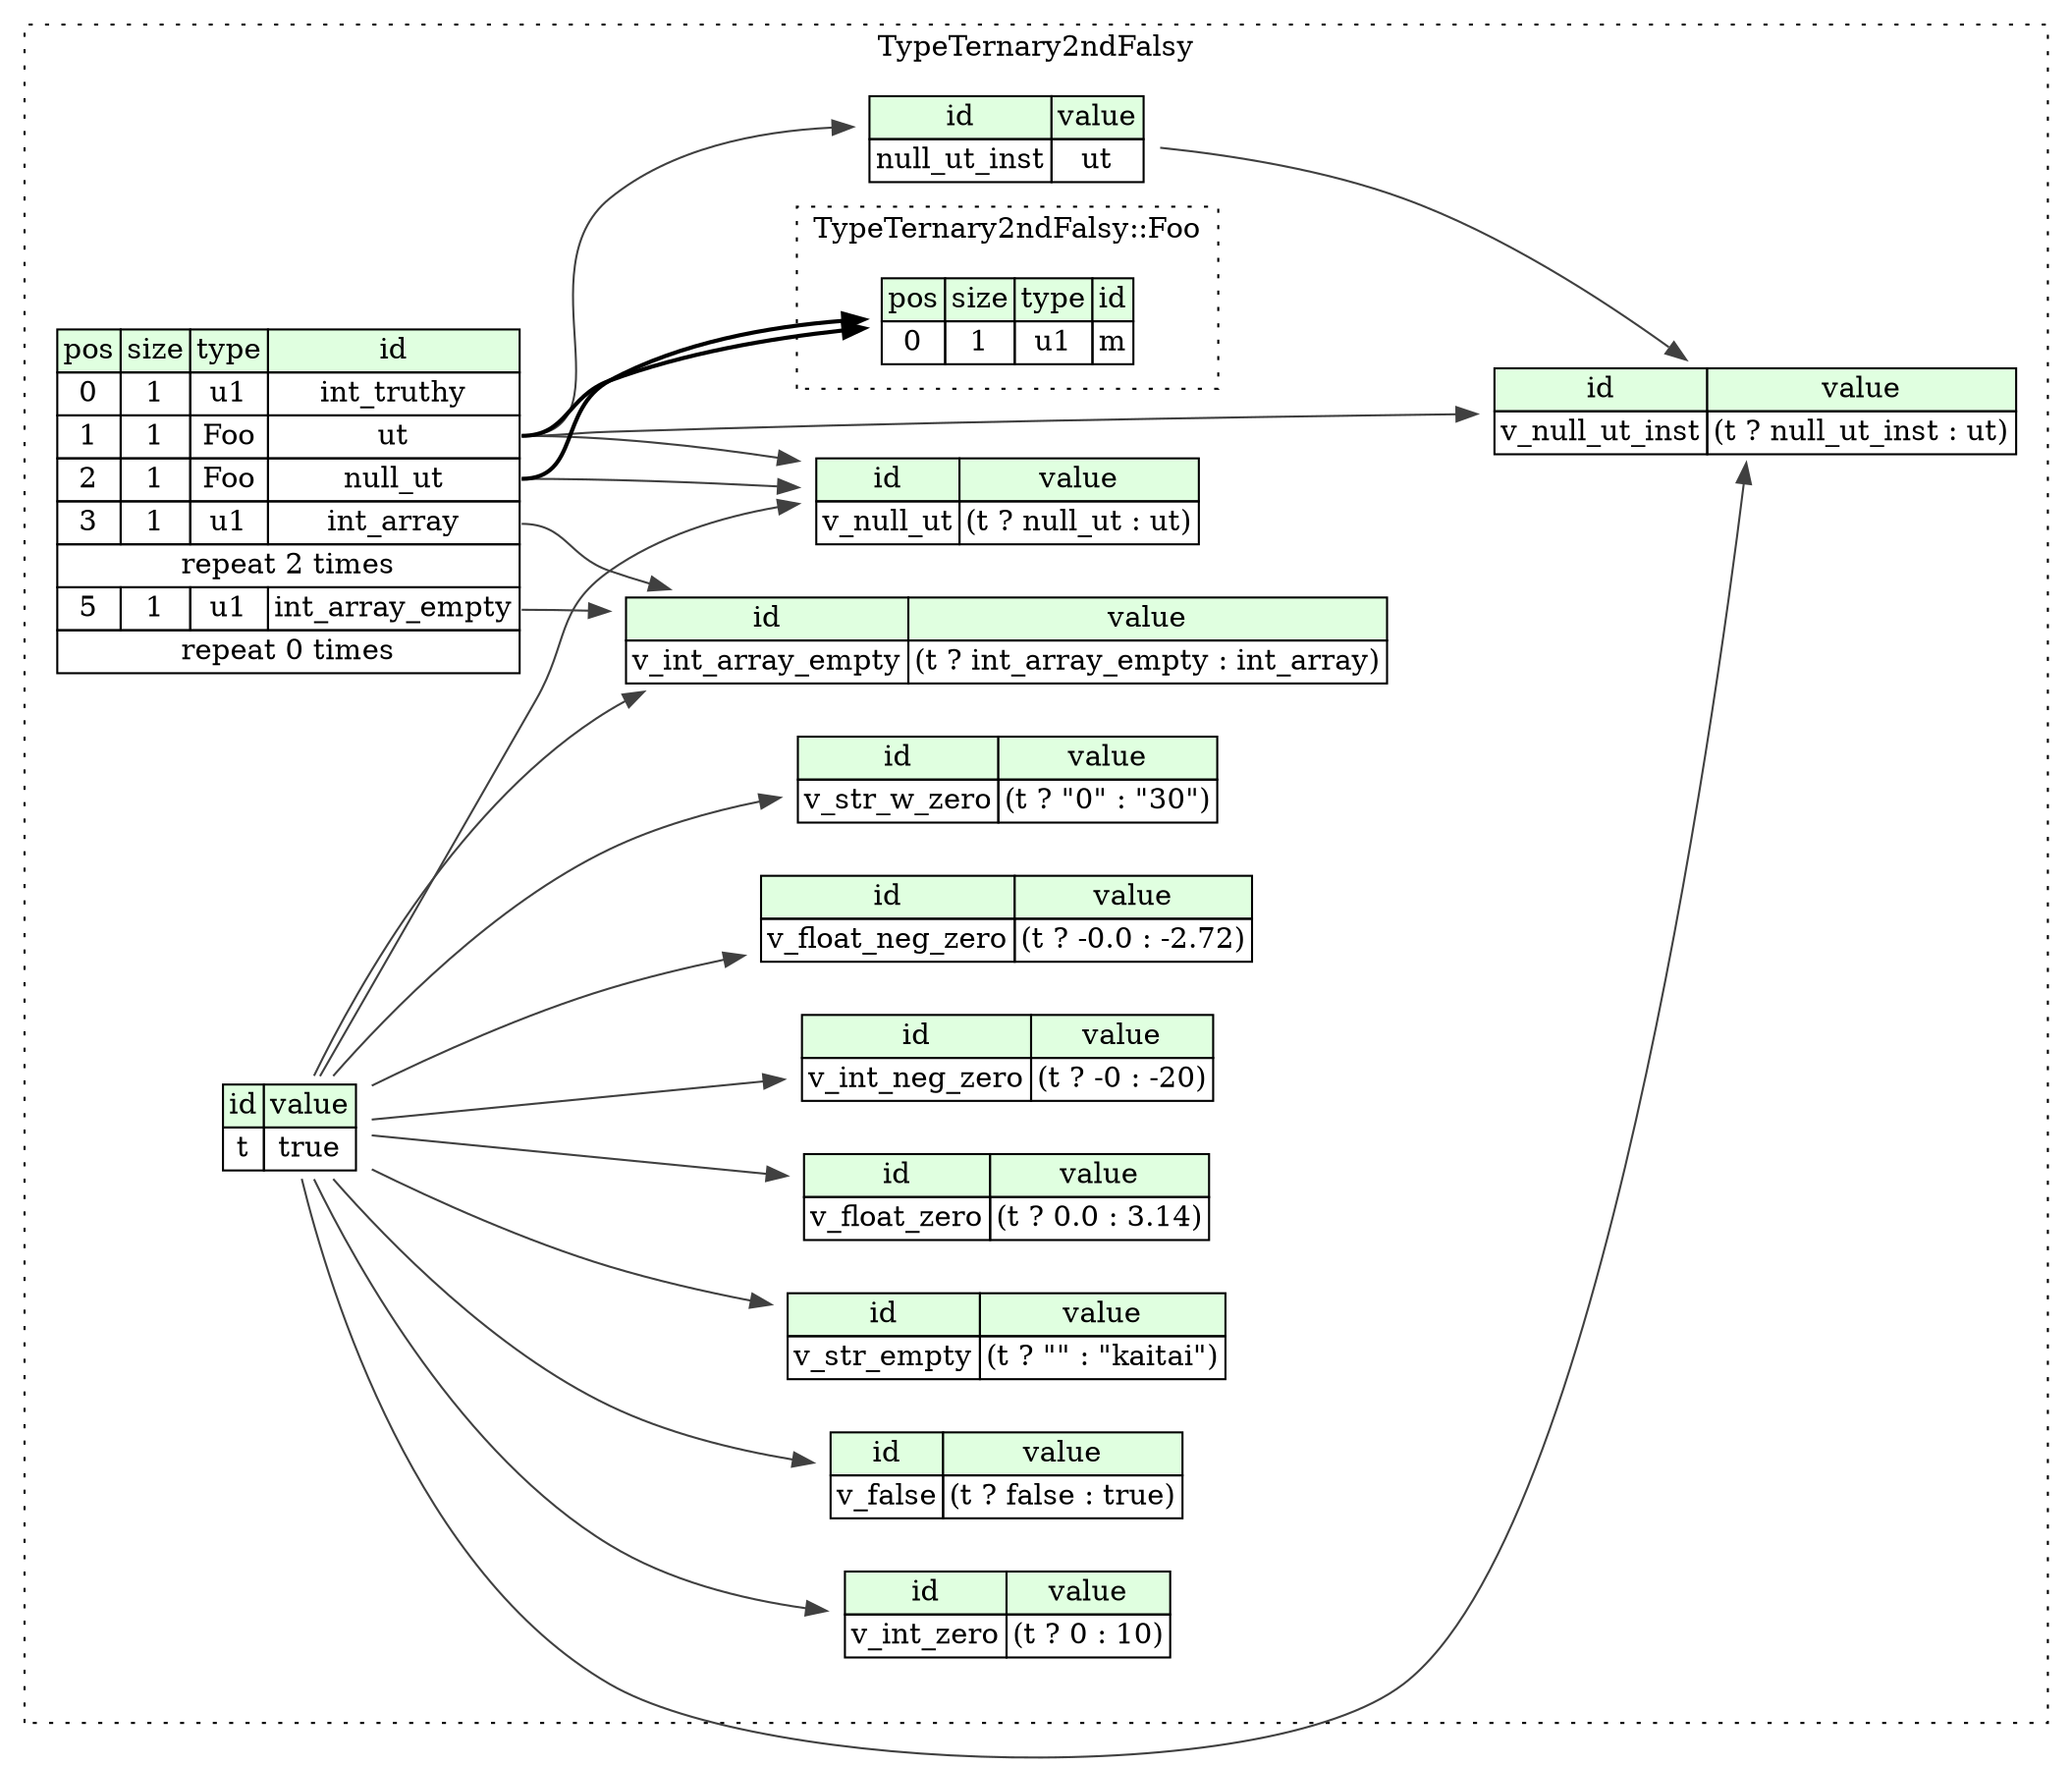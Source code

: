digraph {
	rankdir=LR;
	node [shape=plaintext];
	subgraph cluster__type_ternary_2nd_falsy {
		label="TypeTernary2ndFalsy";
		graph[style=dotted];

		type_ternary_2nd_falsy__seq [label=<<TABLE BORDER="0" CELLBORDER="1" CELLSPACING="0">
			<TR><TD BGCOLOR="#E0FFE0">pos</TD><TD BGCOLOR="#E0FFE0">size</TD><TD BGCOLOR="#E0FFE0">type</TD><TD BGCOLOR="#E0FFE0">id</TD></TR>
			<TR><TD PORT="int_truthy_pos">0</TD><TD PORT="int_truthy_size">1</TD><TD>u1</TD><TD PORT="int_truthy_type">int_truthy</TD></TR>
			<TR><TD PORT="ut_pos">1</TD><TD PORT="ut_size">1</TD><TD>Foo</TD><TD PORT="ut_type">ut</TD></TR>
			<TR><TD PORT="null_ut_pos">2</TD><TD PORT="null_ut_size">1</TD><TD>Foo</TD><TD PORT="null_ut_type">null_ut</TD></TR>
			<TR><TD PORT="int_array_pos">3</TD><TD PORT="int_array_size">1</TD><TD>u1</TD><TD PORT="int_array_type">int_array</TD></TR>
			<TR><TD COLSPAN="4" PORT="int_array__repeat">repeat 2 times</TD></TR>
			<TR><TD PORT="int_array_empty_pos">5</TD><TD PORT="int_array_empty_size">1</TD><TD>u1</TD><TD PORT="int_array_empty_type">int_array_empty</TD></TR>
			<TR><TD COLSPAN="4" PORT="int_array_empty__repeat">repeat 0 times</TD></TR>
		</TABLE>>];
		type_ternary_2nd_falsy__inst__v_float_zero [label=<<TABLE BORDER="0" CELLBORDER="1" CELLSPACING="0">
			<TR><TD BGCOLOR="#E0FFE0">id</TD><TD BGCOLOR="#E0FFE0">value</TD></TR>
			<TR><TD>v_float_zero</TD><TD>(t ? 0.0 : 3.14)</TD></TR>
		</TABLE>>];
		type_ternary_2nd_falsy__inst__t [label=<<TABLE BORDER="0" CELLBORDER="1" CELLSPACING="0">
			<TR><TD BGCOLOR="#E0FFE0">id</TD><TD BGCOLOR="#E0FFE0">value</TD></TR>
			<TR><TD>t</TD><TD>true</TD></TR>
		</TABLE>>];
		type_ternary_2nd_falsy__inst__v_int_neg_zero [label=<<TABLE BORDER="0" CELLBORDER="1" CELLSPACING="0">
			<TR><TD BGCOLOR="#E0FFE0">id</TD><TD BGCOLOR="#E0FFE0">value</TD></TR>
			<TR><TD>v_int_neg_zero</TD><TD>(t ? -0 : -20)</TD></TR>
		</TABLE>>];
		type_ternary_2nd_falsy__inst__v_int_zero [label=<<TABLE BORDER="0" CELLBORDER="1" CELLSPACING="0">
			<TR><TD BGCOLOR="#E0FFE0">id</TD><TD BGCOLOR="#E0FFE0">value</TD></TR>
			<TR><TD>v_int_zero</TD><TD>(t ? 0 : 10)</TD></TR>
		</TABLE>>];
		type_ternary_2nd_falsy__inst__null_ut_inst [label=<<TABLE BORDER="0" CELLBORDER="1" CELLSPACING="0">
			<TR><TD BGCOLOR="#E0FFE0">id</TD><TD BGCOLOR="#E0FFE0">value</TD></TR>
			<TR><TD>null_ut_inst</TD><TD>ut</TD></TR>
		</TABLE>>];
		type_ternary_2nd_falsy__inst__v_null_ut_inst [label=<<TABLE BORDER="0" CELLBORDER="1" CELLSPACING="0">
			<TR><TD BGCOLOR="#E0FFE0">id</TD><TD BGCOLOR="#E0FFE0">value</TD></TR>
			<TR><TD>v_null_ut_inst</TD><TD>(t ? null_ut_inst : ut)</TD></TR>
		</TABLE>>];
		type_ternary_2nd_falsy__inst__v_false [label=<<TABLE BORDER="0" CELLBORDER="1" CELLSPACING="0">
			<TR><TD BGCOLOR="#E0FFE0">id</TD><TD BGCOLOR="#E0FFE0">value</TD></TR>
			<TR><TD>v_false</TD><TD>(t ? false : true)</TD></TR>
		</TABLE>>];
		type_ternary_2nd_falsy__inst__v_str_empty [label=<<TABLE BORDER="0" CELLBORDER="1" CELLSPACING="0">
			<TR><TD BGCOLOR="#E0FFE0">id</TD><TD BGCOLOR="#E0FFE0">value</TD></TR>
			<TR><TD>v_str_empty</TD><TD>(t ? &quot;&quot; : &quot;kaitai&quot;)</TD></TR>
		</TABLE>>];
		type_ternary_2nd_falsy__inst__v_int_array_empty [label=<<TABLE BORDER="0" CELLBORDER="1" CELLSPACING="0">
			<TR><TD BGCOLOR="#E0FFE0">id</TD><TD BGCOLOR="#E0FFE0">value</TD></TR>
			<TR><TD>v_int_array_empty</TD><TD>(t ? int_array_empty : int_array)</TD></TR>
		</TABLE>>];
		type_ternary_2nd_falsy__inst__v_null_ut [label=<<TABLE BORDER="0" CELLBORDER="1" CELLSPACING="0">
			<TR><TD BGCOLOR="#E0FFE0">id</TD><TD BGCOLOR="#E0FFE0">value</TD></TR>
			<TR><TD>v_null_ut</TD><TD>(t ? null_ut : ut)</TD></TR>
		</TABLE>>];
		type_ternary_2nd_falsy__inst__v_float_neg_zero [label=<<TABLE BORDER="0" CELLBORDER="1" CELLSPACING="0">
			<TR><TD BGCOLOR="#E0FFE0">id</TD><TD BGCOLOR="#E0FFE0">value</TD></TR>
			<TR><TD>v_float_neg_zero</TD><TD>(t ? -0.0 : -2.72)</TD></TR>
		</TABLE>>];
		type_ternary_2nd_falsy__inst__v_str_w_zero [label=<<TABLE BORDER="0" CELLBORDER="1" CELLSPACING="0">
			<TR><TD BGCOLOR="#E0FFE0">id</TD><TD BGCOLOR="#E0FFE0">value</TD></TR>
			<TR><TD>v_str_w_zero</TD><TD>(t ? &quot;0&quot; : &quot;30&quot;)</TD></TR>
		</TABLE>>];
		subgraph cluster__foo {
			label="TypeTernary2ndFalsy::Foo";
			graph[style=dotted];

			foo__seq [label=<<TABLE BORDER="0" CELLBORDER="1" CELLSPACING="0">
				<TR><TD BGCOLOR="#E0FFE0">pos</TD><TD BGCOLOR="#E0FFE0">size</TD><TD BGCOLOR="#E0FFE0">type</TD><TD BGCOLOR="#E0FFE0">id</TD></TR>
				<TR><TD PORT="m_pos">0</TD><TD PORT="m_size">1</TD><TD>u1</TD><TD PORT="m_type">m</TD></TR>
			</TABLE>>];
		}
	}
	type_ternary_2nd_falsy__seq:ut_type -> foo__seq [style=bold];
	type_ternary_2nd_falsy__seq:null_ut_type -> foo__seq [style=bold];
	type_ternary_2nd_falsy__inst__t:t_type -> type_ternary_2nd_falsy__inst__v_float_zero [color="#404040"];
	type_ternary_2nd_falsy__inst__t:t_type -> type_ternary_2nd_falsy__inst__v_int_neg_zero [color="#404040"];
	type_ternary_2nd_falsy__inst__t:t_type -> type_ternary_2nd_falsy__inst__v_int_zero [color="#404040"];
	type_ternary_2nd_falsy__seq:ut_type -> type_ternary_2nd_falsy__inst__null_ut_inst [color="#404040"];
	type_ternary_2nd_falsy__inst__t:t_type -> type_ternary_2nd_falsy__inst__v_null_ut_inst [color="#404040"];
	type_ternary_2nd_falsy__inst__null_ut_inst:null_ut_inst_type -> type_ternary_2nd_falsy__inst__v_null_ut_inst [color="#404040"];
	type_ternary_2nd_falsy__seq:ut_type -> type_ternary_2nd_falsy__inst__v_null_ut_inst [color="#404040"];
	type_ternary_2nd_falsy__inst__t:t_type -> type_ternary_2nd_falsy__inst__v_false [color="#404040"];
	type_ternary_2nd_falsy__inst__t:t_type -> type_ternary_2nd_falsy__inst__v_str_empty [color="#404040"];
	type_ternary_2nd_falsy__inst__t:t_type -> type_ternary_2nd_falsy__inst__v_int_array_empty [color="#404040"];
	type_ternary_2nd_falsy__seq:int_array_empty_type -> type_ternary_2nd_falsy__inst__v_int_array_empty [color="#404040"];
	type_ternary_2nd_falsy__seq:int_array_type -> type_ternary_2nd_falsy__inst__v_int_array_empty [color="#404040"];
	type_ternary_2nd_falsy__inst__t:t_type -> type_ternary_2nd_falsy__inst__v_null_ut [color="#404040"];
	type_ternary_2nd_falsy__seq:null_ut_type -> type_ternary_2nd_falsy__inst__v_null_ut [color="#404040"];
	type_ternary_2nd_falsy__seq:ut_type -> type_ternary_2nd_falsy__inst__v_null_ut [color="#404040"];
	type_ternary_2nd_falsy__inst__t:t_type -> type_ternary_2nd_falsy__inst__v_float_neg_zero [color="#404040"];
	type_ternary_2nd_falsy__inst__t:t_type -> type_ternary_2nd_falsy__inst__v_str_w_zero [color="#404040"];
}
